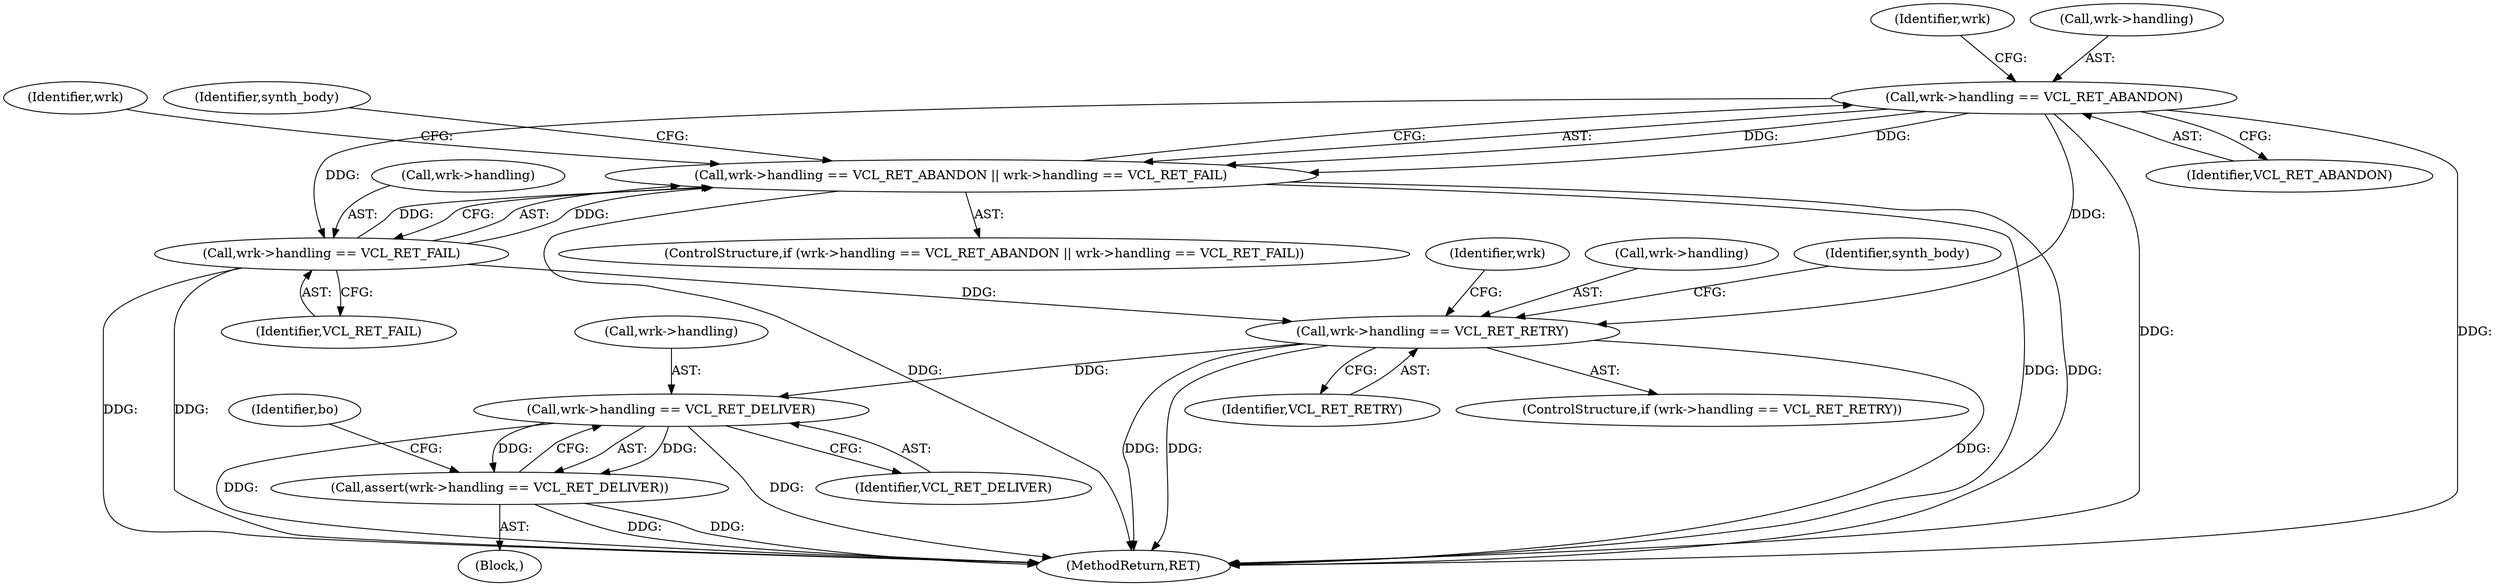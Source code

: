 digraph "0_varnish-cache_176f8a075a963ffbfa56f1c460c15f6a1a6af5a7@pointer" {
"1000277" [label="(Call,wrk->handling == VCL_RET_ABANDON)"];
"1000276" [label="(Call,wrk->handling == VCL_RET_ABANDON || wrk->handling == VCL_RET_FAIL)"];
"1000282" [label="(Call,wrk->handling == VCL_RET_FAIL)"];
"1000294" [label="(Call,wrk->handling == VCL_RET_RETRY)"];
"1000323" [label="(Call,wrk->handling == VCL_RET_DELIVER)"];
"1000322" [label="(Call,assert(wrk->handling == VCL_RET_DELIVER))"];
"1000283" [label="(Call,wrk->handling)"];
"1000294" [label="(Call,wrk->handling == VCL_RET_RETRY)"];
"1000275" [label="(ControlStructure,if (wrk->handling == VCL_RET_ABANDON || wrk->handling == VCL_RET_FAIL))"];
"1000277" [label="(Call,wrk->handling == VCL_RET_ABANDON)"];
"1000463" [label="(MethodReturn,RET)"];
"1000324" [label="(Call,wrk->handling)"];
"1000295" [label="(Call,wrk->handling)"];
"1000296" [label="(Identifier,wrk)"];
"1000286" [label="(Identifier,VCL_RET_FAIL)"];
"1000327" [label="(Identifier,VCL_RET_DELIVER)"];
"1000281" [label="(Identifier,VCL_RET_ABANDON)"];
"1000302" [label="(Identifier,synth_body)"];
"1000290" [label="(Identifier,synth_body)"];
"1000323" [label="(Call,wrk->handling == VCL_RET_DELIVER)"];
"1000284" [label="(Identifier,wrk)"];
"1000282" [label="(Call,wrk->handling == VCL_RET_FAIL)"];
"1000331" [label="(Identifier,bo)"];
"1000298" [label="(Identifier,VCL_RET_RETRY)"];
"1000293" [label="(ControlStructure,if (wrk->handling == VCL_RET_RETRY))"];
"1000325" [label="(Identifier,wrk)"];
"1000278" [label="(Call,wrk->handling)"];
"1000322" [label="(Call,assert(wrk->handling == VCL_RET_DELIVER))"];
"1000104" [label="(Block,)"];
"1000276" [label="(Call,wrk->handling == VCL_RET_ABANDON || wrk->handling == VCL_RET_FAIL)"];
"1000277" -> "1000276"  [label="AST: "];
"1000277" -> "1000281"  [label="CFG: "];
"1000278" -> "1000277"  [label="AST: "];
"1000281" -> "1000277"  [label="AST: "];
"1000284" -> "1000277"  [label="CFG: "];
"1000276" -> "1000277"  [label="CFG: "];
"1000277" -> "1000463"  [label="DDG: "];
"1000277" -> "1000463"  [label="DDG: "];
"1000277" -> "1000276"  [label="DDG: "];
"1000277" -> "1000276"  [label="DDG: "];
"1000277" -> "1000282"  [label="DDG: "];
"1000277" -> "1000294"  [label="DDG: "];
"1000276" -> "1000275"  [label="AST: "];
"1000276" -> "1000282"  [label="CFG: "];
"1000282" -> "1000276"  [label="AST: "];
"1000290" -> "1000276"  [label="CFG: "];
"1000296" -> "1000276"  [label="CFG: "];
"1000276" -> "1000463"  [label="DDG: "];
"1000276" -> "1000463"  [label="DDG: "];
"1000276" -> "1000463"  [label="DDG: "];
"1000282" -> "1000276"  [label="DDG: "];
"1000282" -> "1000276"  [label="DDG: "];
"1000282" -> "1000286"  [label="CFG: "];
"1000283" -> "1000282"  [label="AST: "];
"1000286" -> "1000282"  [label="AST: "];
"1000282" -> "1000463"  [label="DDG: "];
"1000282" -> "1000463"  [label="DDG: "];
"1000282" -> "1000294"  [label="DDG: "];
"1000294" -> "1000293"  [label="AST: "];
"1000294" -> "1000298"  [label="CFG: "];
"1000295" -> "1000294"  [label="AST: "];
"1000298" -> "1000294"  [label="AST: "];
"1000302" -> "1000294"  [label="CFG: "];
"1000325" -> "1000294"  [label="CFG: "];
"1000294" -> "1000463"  [label="DDG: "];
"1000294" -> "1000463"  [label="DDG: "];
"1000294" -> "1000463"  [label="DDG: "];
"1000294" -> "1000323"  [label="DDG: "];
"1000323" -> "1000322"  [label="AST: "];
"1000323" -> "1000327"  [label="CFG: "];
"1000324" -> "1000323"  [label="AST: "];
"1000327" -> "1000323"  [label="AST: "];
"1000322" -> "1000323"  [label="CFG: "];
"1000323" -> "1000463"  [label="DDG: "];
"1000323" -> "1000463"  [label="DDG: "];
"1000323" -> "1000322"  [label="DDG: "];
"1000323" -> "1000322"  [label="DDG: "];
"1000322" -> "1000104"  [label="AST: "];
"1000331" -> "1000322"  [label="CFG: "];
"1000322" -> "1000463"  [label="DDG: "];
"1000322" -> "1000463"  [label="DDG: "];
}
